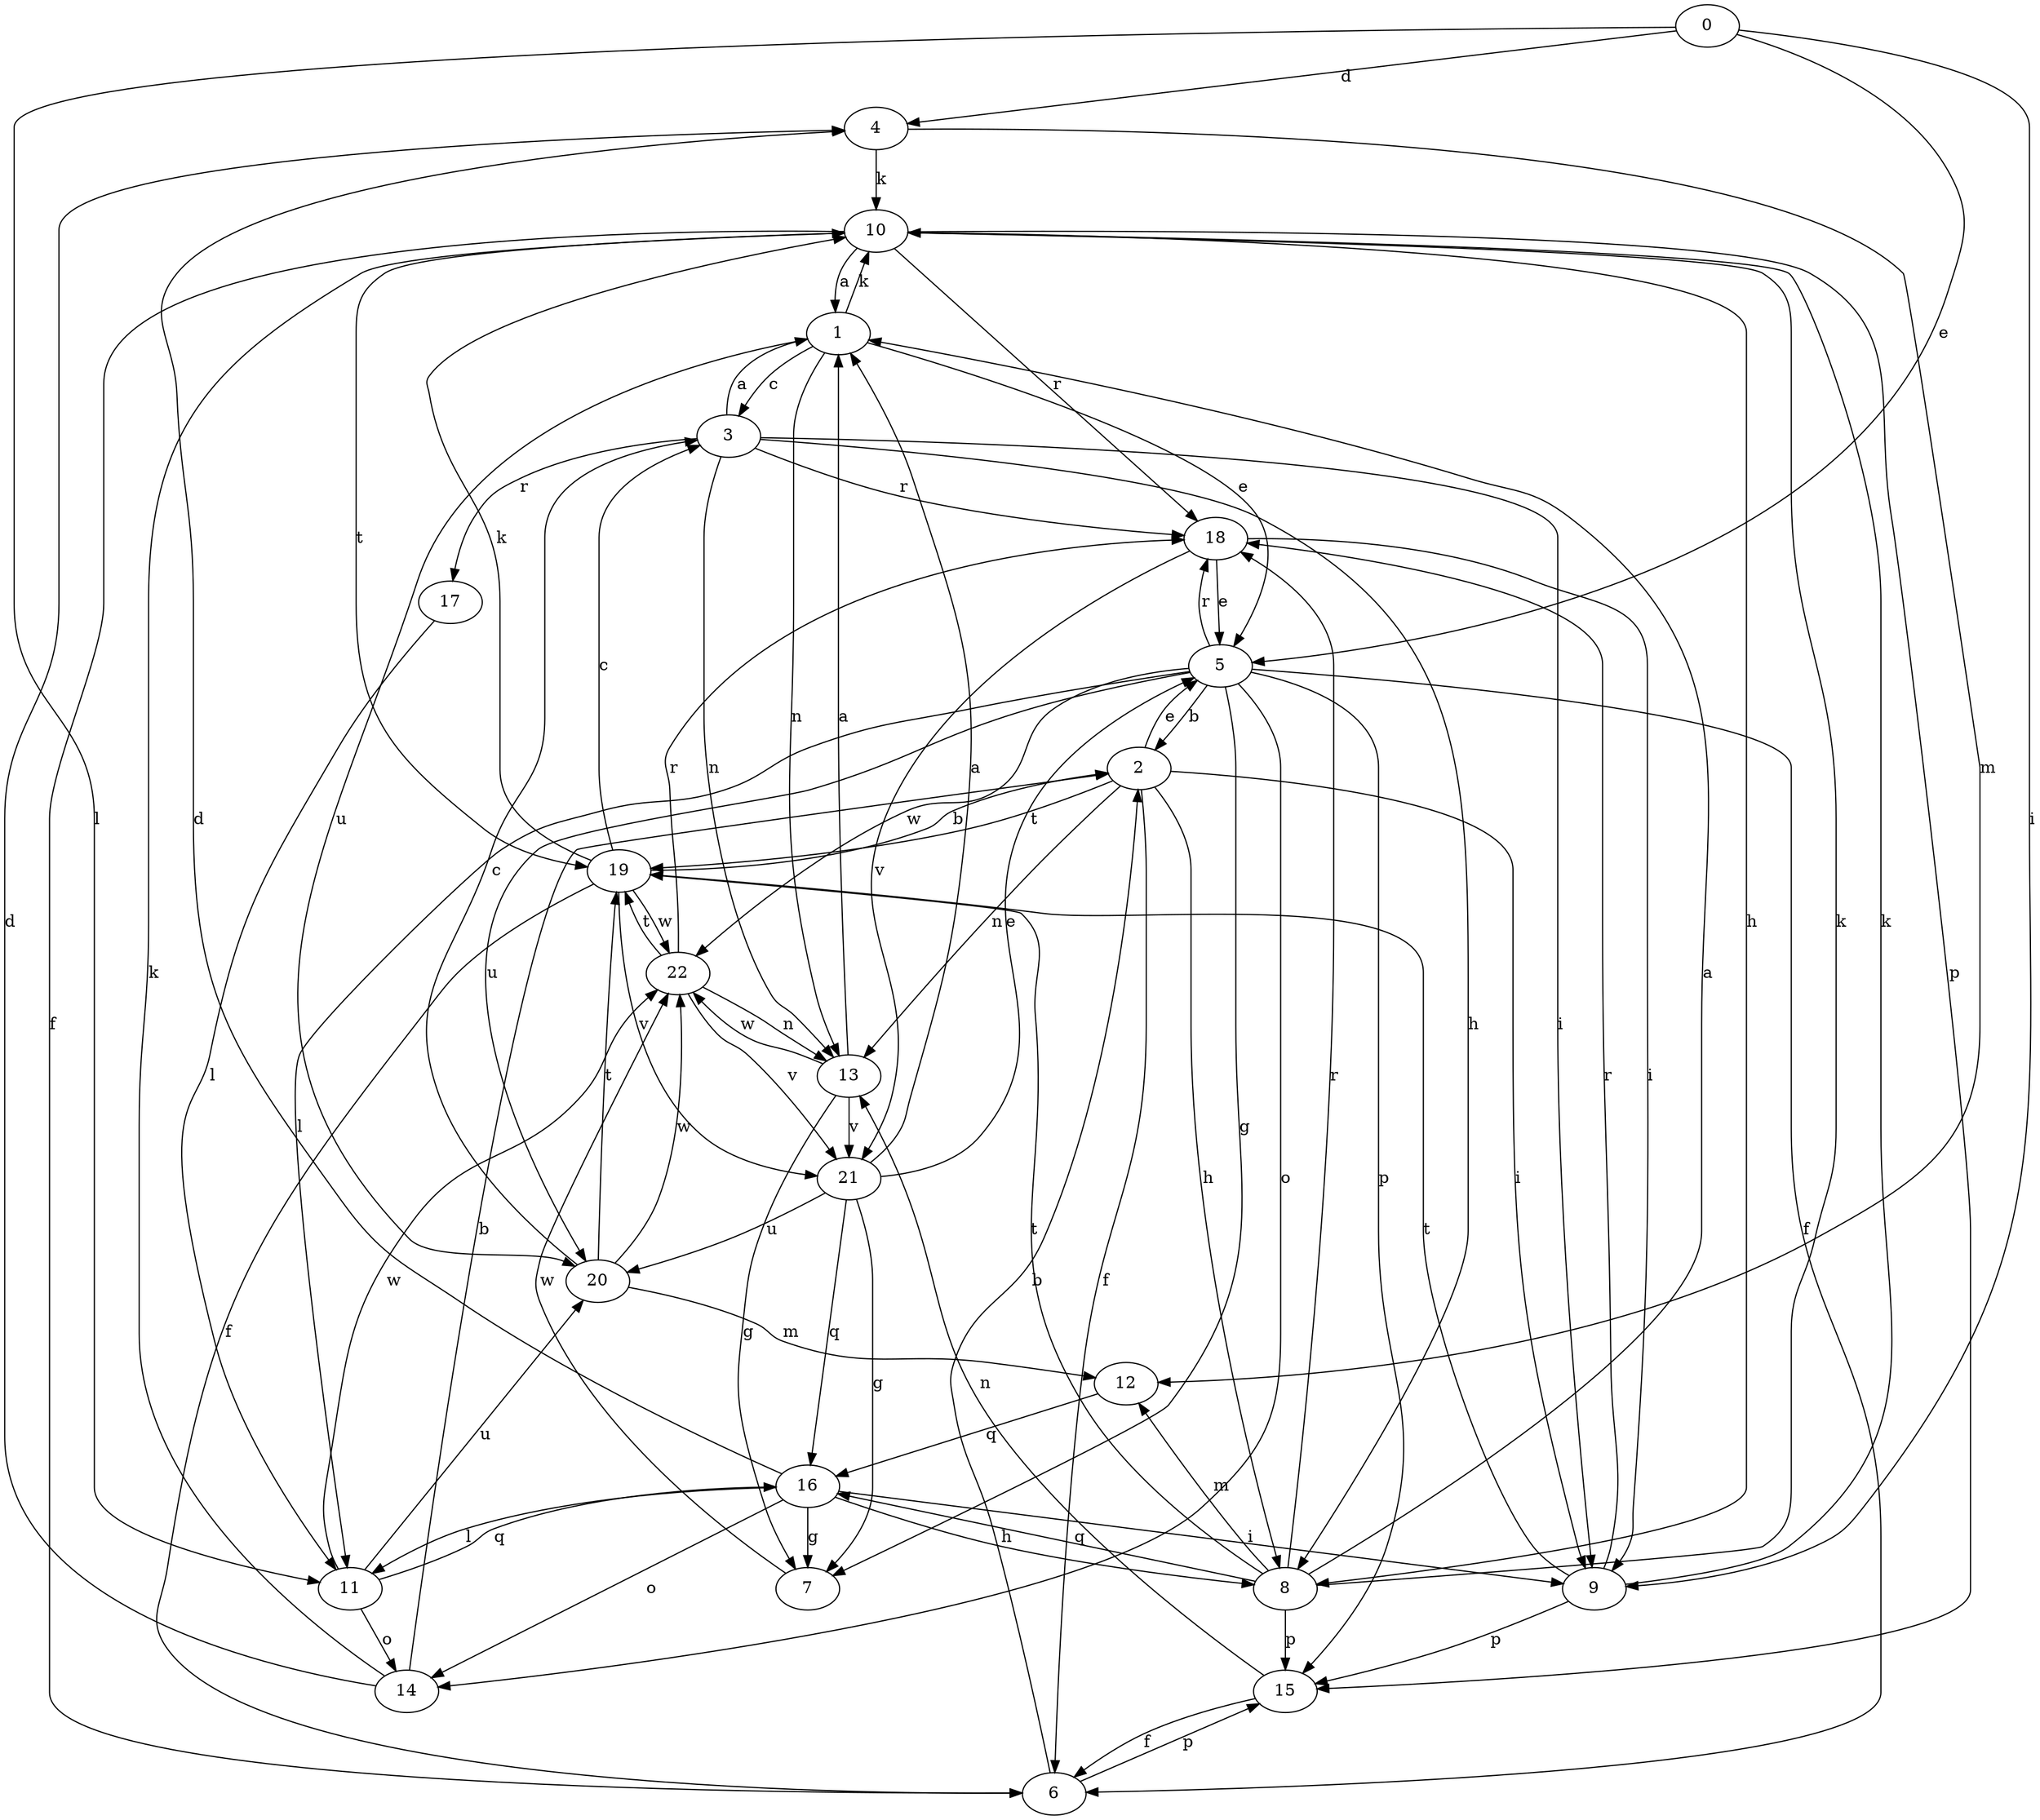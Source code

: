 strict digraph  {
0;
1;
2;
3;
4;
5;
6;
7;
8;
9;
10;
11;
12;
13;
14;
15;
16;
17;
18;
19;
20;
21;
22;
0 -> 4  [label=d];
0 -> 5  [label=e];
0 -> 9  [label=i];
0 -> 11  [label=l];
1 -> 3  [label=c];
1 -> 5  [label=e];
1 -> 10  [label=k];
1 -> 13  [label=n];
1 -> 20  [label=u];
2 -> 5  [label=e];
2 -> 6  [label=f];
2 -> 8  [label=h];
2 -> 9  [label=i];
2 -> 13  [label=n];
2 -> 19  [label=t];
3 -> 1  [label=a];
3 -> 8  [label=h];
3 -> 9  [label=i];
3 -> 13  [label=n];
3 -> 17  [label=r];
3 -> 18  [label=r];
4 -> 10  [label=k];
4 -> 12  [label=m];
5 -> 2  [label=b];
5 -> 6  [label=f];
5 -> 7  [label=g];
5 -> 11  [label=l];
5 -> 14  [label=o];
5 -> 15  [label=p];
5 -> 18  [label=r];
5 -> 20  [label=u];
5 -> 22  [label=w];
6 -> 2  [label=b];
6 -> 15  [label=p];
7 -> 22  [label=w];
8 -> 1  [label=a];
8 -> 10  [label=k];
8 -> 12  [label=m];
8 -> 15  [label=p];
8 -> 16  [label=q];
8 -> 18  [label=r];
8 -> 19  [label=t];
9 -> 10  [label=k];
9 -> 15  [label=p];
9 -> 18  [label=r];
9 -> 19  [label=t];
10 -> 1  [label=a];
10 -> 6  [label=f];
10 -> 8  [label=h];
10 -> 15  [label=p];
10 -> 18  [label=r];
10 -> 19  [label=t];
11 -> 14  [label=o];
11 -> 16  [label=q];
11 -> 20  [label=u];
11 -> 22  [label=w];
12 -> 16  [label=q];
13 -> 1  [label=a];
13 -> 7  [label=g];
13 -> 21  [label=v];
13 -> 22  [label=w];
14 -> 2  [label=b];
14 -> 4  [label=d];
14 -> 10  [label=k];
15 -> 6  [label=f];
15 -> 13  [label=n];
16 -> 4  [label=d];
16 -> 7  [label=g];
16 -> 8  [label=h];
16 -> 9  [label=i];
16 -> 11  [label=l];
16 -> 14  [label=o];
17 -> 11  [label=l];
18 -> 5  [label=e];
18 -> 9  [label=i];
18 -> 21  [label=v];
19 -> 2  [label=b];
19 -> 3  [label=c];
19 -> 6  [label=f];
19 -> 10  [label=k];
19 -> 21  [label=v];
19 -> 22  [label=w];
20 -> 3  [label=c];
20 -> 12  [label=m];
20 -> 19  [label=t];
20 -> 22  [label=w];
21 -> 1  [label=a];
21 -> 5  [label=e];
21 -> 7  [label=g];
21 -> 16  [label=q];
21 -> 20  [label=u];
22 -> 13  [label=n];
22 -> 18  [label=r];
22 -> 19  [label=t];
22 -> 21  [label=v];
}
